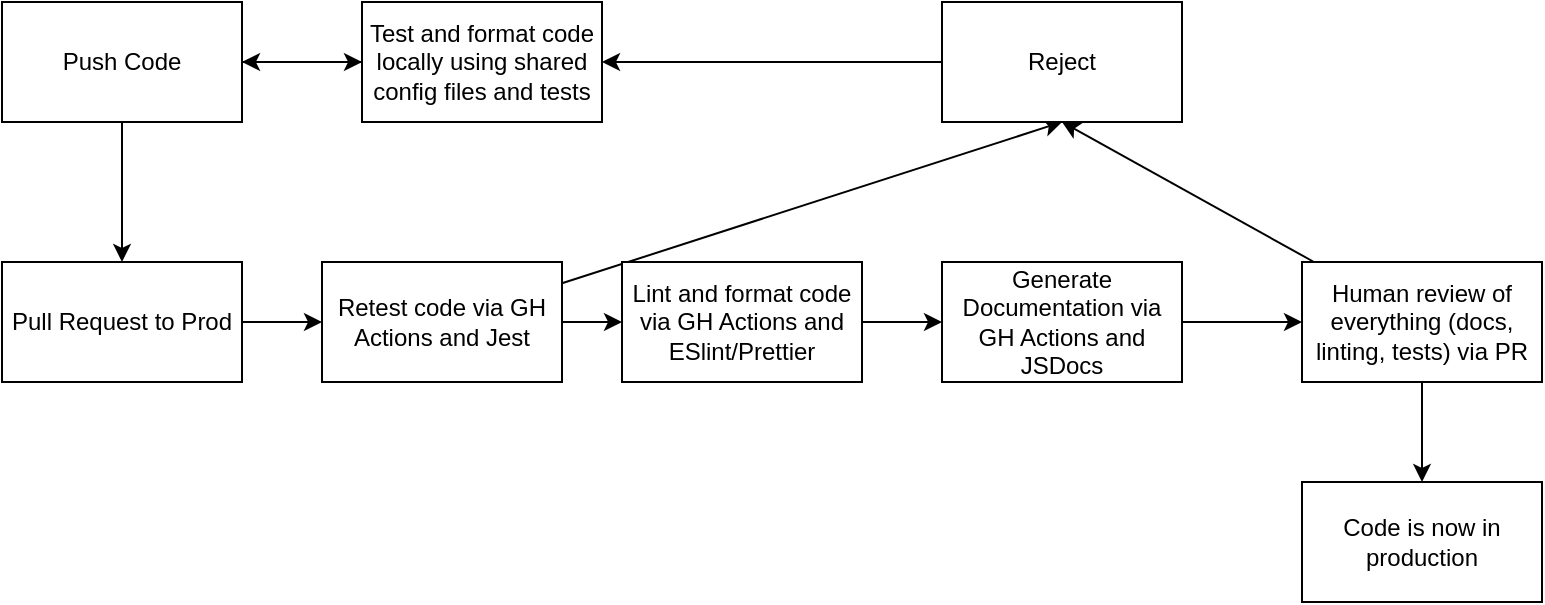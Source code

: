 <mxfile>
    <diagram id="VWZPyPA14imkmcgugpxf" name="Page-1">
        <mxGraphModel dx="933" dy="830" grid="1" gridSize="10" guides="1" tooltips="1" connect="1" arrows="1" fold="1" page="1" pageScale="1" pageWidth="850" pageHeight="1100" math="0" shadow="0">
            <root>
                <mxCell id="0"/>
                <mxCell id="1" parent="0"/>
                <mxCell id="3" style="edgeStyle=none;html=1;entryX=0.5;entryY=0;entryDx=0;entryDy=0;" parent="1" source="2" target="9" edge="1">
                    <mxGeometry relative="1" as="geometry">
                        <mxPoint x="150" y="240" as="targetPoint"/>
                    </mxGeometry>
                </mxCell>
                <mxCell id="20" style="edgeStyle=none;html=1;entryX=0;entryY=0.5;entryDx=0;entryDy=0;" edge="1" parent="1" source="2" target="11">
                    <mxGeometry relative="1" as="geometry"/>
                </mxCell>
                <mxCell id="2" value="Push Code" style="rounded=0;whiteSpace=wrap;html=1;" parent="1" vertex="1">
                    <mxGeometry x="90" y="90" width="120" height="60" as="geometry"/>
                </mxCell>
                <mxCell id="5" style="edgeStyle=none;html=1;" parent="1" source="4" target="6" edge="1">
                    <mxGeometry relative="1" as="geometry">
                        <mxPoint x="290" y="240" as="targetPoint"/>
                    </mxGeometry>
                </mxCell>
                <mxCell id="23" style="edgeStyle=none;html=1;entryX=0.5;entryY=1;entryDx=0;entryDy=0;" edge="1" parent="1" source="4" target="18">
                    <mxGeometry relative="1" as="geometry"/>
                </mxCell>
                <mxCell id="4" value="Retest code via GH Actions and Jest" style="rounded=0;whiteSpace=wrap;html=1;" parent="1" vertex="1">
                    <mxGeometry x="250" y="220" width="120" height="60" as="geometry"/>
                </mxCell>
                <mxCell id="8" value="" style="edgeStyle=none;html=1;" parent="1" source="6" target="7" edge="1">
                    <mxGeometry relative="1" as="geometry"/>
                </mxCell>
                <mxCell id="6" value="Lint and format code via GH Actions and ESlint/Prettier" style="rounded=0;whiteSpace=wrap;html=1;" parent="1" vertex="1">
                    <mxGeometry x="400" y="220" width="120" height="60" as="geometry"/>
                </mxCell>
                <mxCell id="14" value="" style="edgeStyle=none;html=1;" edge="1" parent="1" source="7" target="13">
                    <mxGeometry relative="1" as="geometry"/>
                </mxCell>
                <mxCell id="7" value="Generate Documentation via GH Actions and JSDocs" style="whiteSpace=wrap;html=1;rounded=0;" parent="1" vertex="1">
                    <mxGeometry x="560" y="220" width="120" height="60" as="geometry"/>
                </mxCell>
                <mxCell id="10" style="edgeStyle=none;html=1;entryX=0;entryY=0.5;entryDx=0;entryDy=0;" parent="1" source="9" target="4" edge="1">
                    <mxGeometry relative="1" as="geometry"/>
                </mxCell>
                <mxCell id="9" value="Pull Request to Prod" style="rounded=0;whiteSpace=wrap;html=1;" parent="1" vertex="1">
                    <mxGeometry x="90" y="220" width="120" height="60" as="geometry"/>
                </mxCell>
                <mxCell id="12" style="edgeStyle=none;html=1;entryX=1;entryY=0.5;entryDx=0;entryDy=0;" parent="1" source="11" target="2" edge="1">
                    <mxGeometry relative="1" as="geometry"/>
                </mxCell>
                <mxCell id="11" value="Test and format code locally using shared config files and tests" style="rounded=0;whiteSpace=wrap;html=1;" parent="1" vertex="1">
                    <mxGeometry x="270" y="90" width="120" height="60" as="geometry"/>
                </mxCell>
                <mxCell id="17" style="edgeStyle=none;html=1;entryX=0.5;entryY=0;entryDx=0;entryDy=0;" edge="1" parent="1" source="13" target="15">
                    <mxGeometry relative="1" as="geometry"/>
                </mxCell>
                <mxCell id="19" value="" style="edgeStyle=none;html=1;entryX=0.5;entryY=1;entryDx=0;entryDy=0;" edge="1" parent="1" source="13" target="18">
                    <mxGeometry relative="1" as="geometry"/>
                </mxCell>
                <mxCell id="13" value="Human review of everything (docs, linting, tests) via PR" style="whiteSpace=wrap;html=1;rounded=0;" vertex="1" parent="1">
                    <mxGeometry x="740" y="220" width="120" height="60" as="geometry"/>
                </mxCell>
                <mxCell id="15" value="Code is now in production" style="whiteSpace=wrap;html=1;rounded=0;" vertex="1" parent="1">
                    <mxGeometry x="740" y="330" width="120" height="60" as="geometry"/>
                </mxCell>
                <mxCell id="21" style="edgeStyle=none;html=1;entryX=1;entryY=0.5;entryDx=0;entryDy=0;" edge="1" parent="1" source="18" target="11">
                    <mxGeometry relative="1" as="geometry"/>
                </mxCell>
                <mxCell id="18" value="Reject" style="whiteSpace=wrap;html=1;rounded=0;" vertex="1" parent="1">
                    <mxGeometry x="560" y="90" width="120" height="60" as="geometry"/>
                </mxCell>
            </root>
        </mxGraphModel>
    </diagram>
</mxfile>